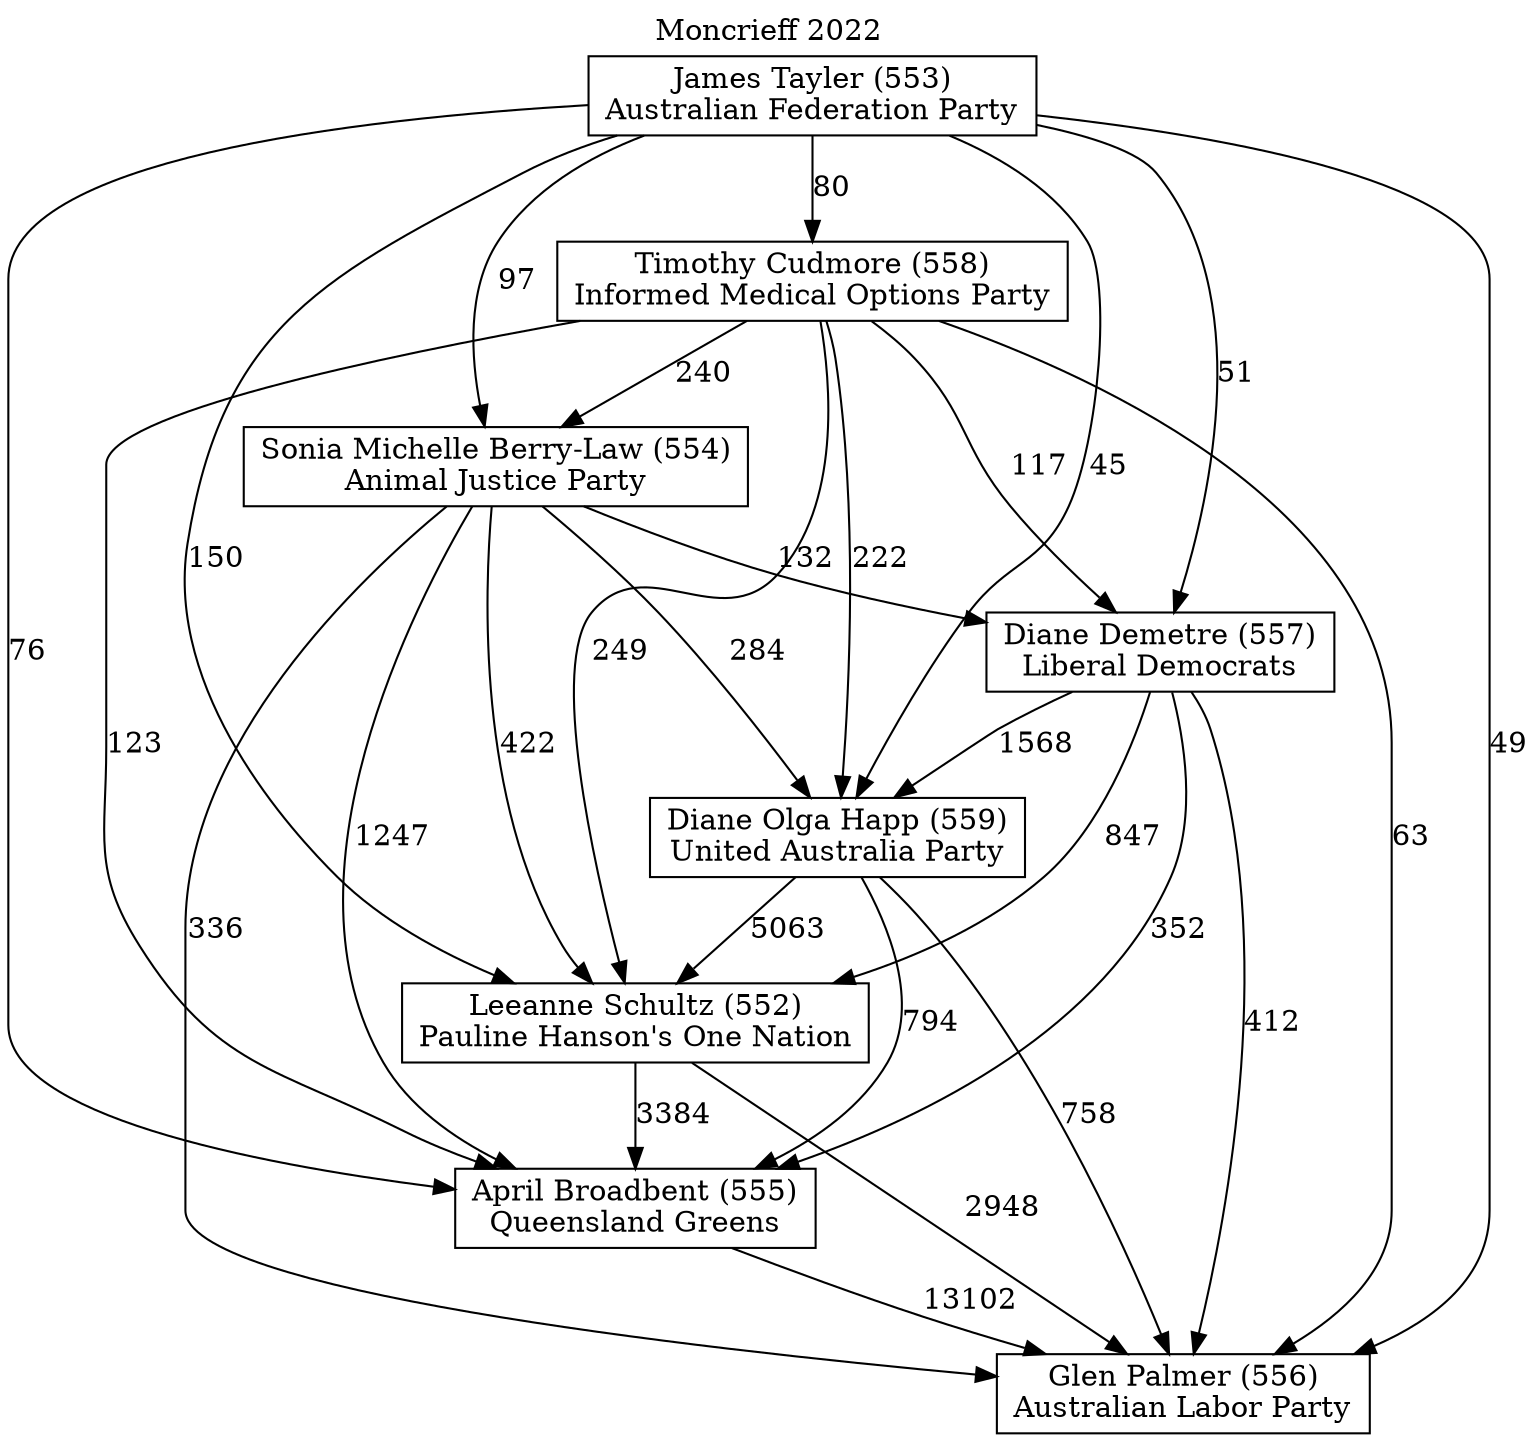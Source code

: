 // House preference flow
digraph "Glen Palmer (556)_Moncrieff_2022" {
	graph [label="Moncrieff 2022" labelloc=t mclimit=10]
	node [shape=box]
	"April Broadbent (555)" [label="April Broadbent (555)
Queensland Greens"]
	"Diane Demetre (557)" [label="Diane Demetre (557)
Liberal Democrats"]
	"Diane Olga Happ (559)" [label="Diane Olga Happ (559)
United Australia Party"]
	"Glen Palmer (556)" [label="Glen Palmer (556)
Australian Labor Party"]
	"James Tayler (553)" [label="James Tayler (553)
Australian Federation Party"]
	"Leeanne Schultz (552)" [label="Leeanne Schultz (552)
Pauline Hanson's One Nation"]
	"Sonia Michelle Berry-Law (554)" [label="Sonia Michelle Berry-Law (554)
Animal Justice Party"]
	"Timothy Cudmore (558)" [label="Timothy Cudmore (558)
Informed Medical Options Party"]
	"April Broadbent (555)" -> "Glen Palmer (556)" [label=13102]
	"Diane Demetre (557)" -> "April Broadbent (555)" [label=352]
	"Diane Demetre (557)" -> "Diane Olga Happ (559)" [label=1568]
	"Diane Demetre (557)" -> "Glen Palmer (556)" [label=412]
	"Diane Demetre (557)" -> "Leeanne Schultz (552)" [label=847]
	"Diane Olga Happ (559)" -> "April Broadbent (555)" [label=794]
	"Diane Olga Happ (559)" -> "Glen Palmer (556)" [label=758]
	"Diane Olga Happ (559)" -> "Leeanne Schultz (552)" [label=5063]
	"James Tayler (553)" -> "April Broadbent (555)" [label=76]
	"James Tayler (553)" -> "Diane Demetre (557)" [label=51]
	"James Tayler (553)" -> "Diane Olga Happ (559)" [label=45]
	"James Tayler (553)" -> "Glen Palmer (556)" [label=49]
	"James Tayler (553)" -> "Leeanne Schultz (552)" [label=150]
	"James Tayler (553)" -> "Sonia Michelle Berry-Law (554)" [label=97]
	"James Tayler (553)" -> "Timothy Cudmore (558)" [label=80]
	"Leeanne Schultz (552)" -> "April Broadbent (555)" [label=3384]
	"Leeanne Schultz (552)" -> "Glen Palmer (556)" [label=2948]
	"Sonia Michelle Berry-Law (554)" -> "April Broadbent (555)" [label=1247]
	"Sonia Michelle Berry-Law (554)" -> "Diane Demetre (557)" [label=132]
	"Sonia Michelle Berry-Law (554)" -> "Diane Olga Happ (559)" [label=284]
	"Sonia Michelle Berry-Law (554)" -> "Glen Palmer (556)" [label=336]
	"Sonia Michelle Berry-Law (554)" -> "Leeanne Schultz (552)" [label=422]
	"Timothy Cudmore (558)" -> "April Broadbent (555)" [label=123]
	"Timothy Cudmore (558)" -> "Diane Demetre (557)" [label=117]
	"Timothy Cudmore (558)" -> "Diane Olga Happ (559)" [label=222]
	"Timothy Cudmore (558)" -> "Glen Palmer (556)" [label=63]
	"Timothy Cudmore (558)" -> "Leeanne Schultz (552)" [label=249]
	"Timothy Cudmore (558)" -> "Sonia Michelle Berry-Law (554)" [label=240]
}
